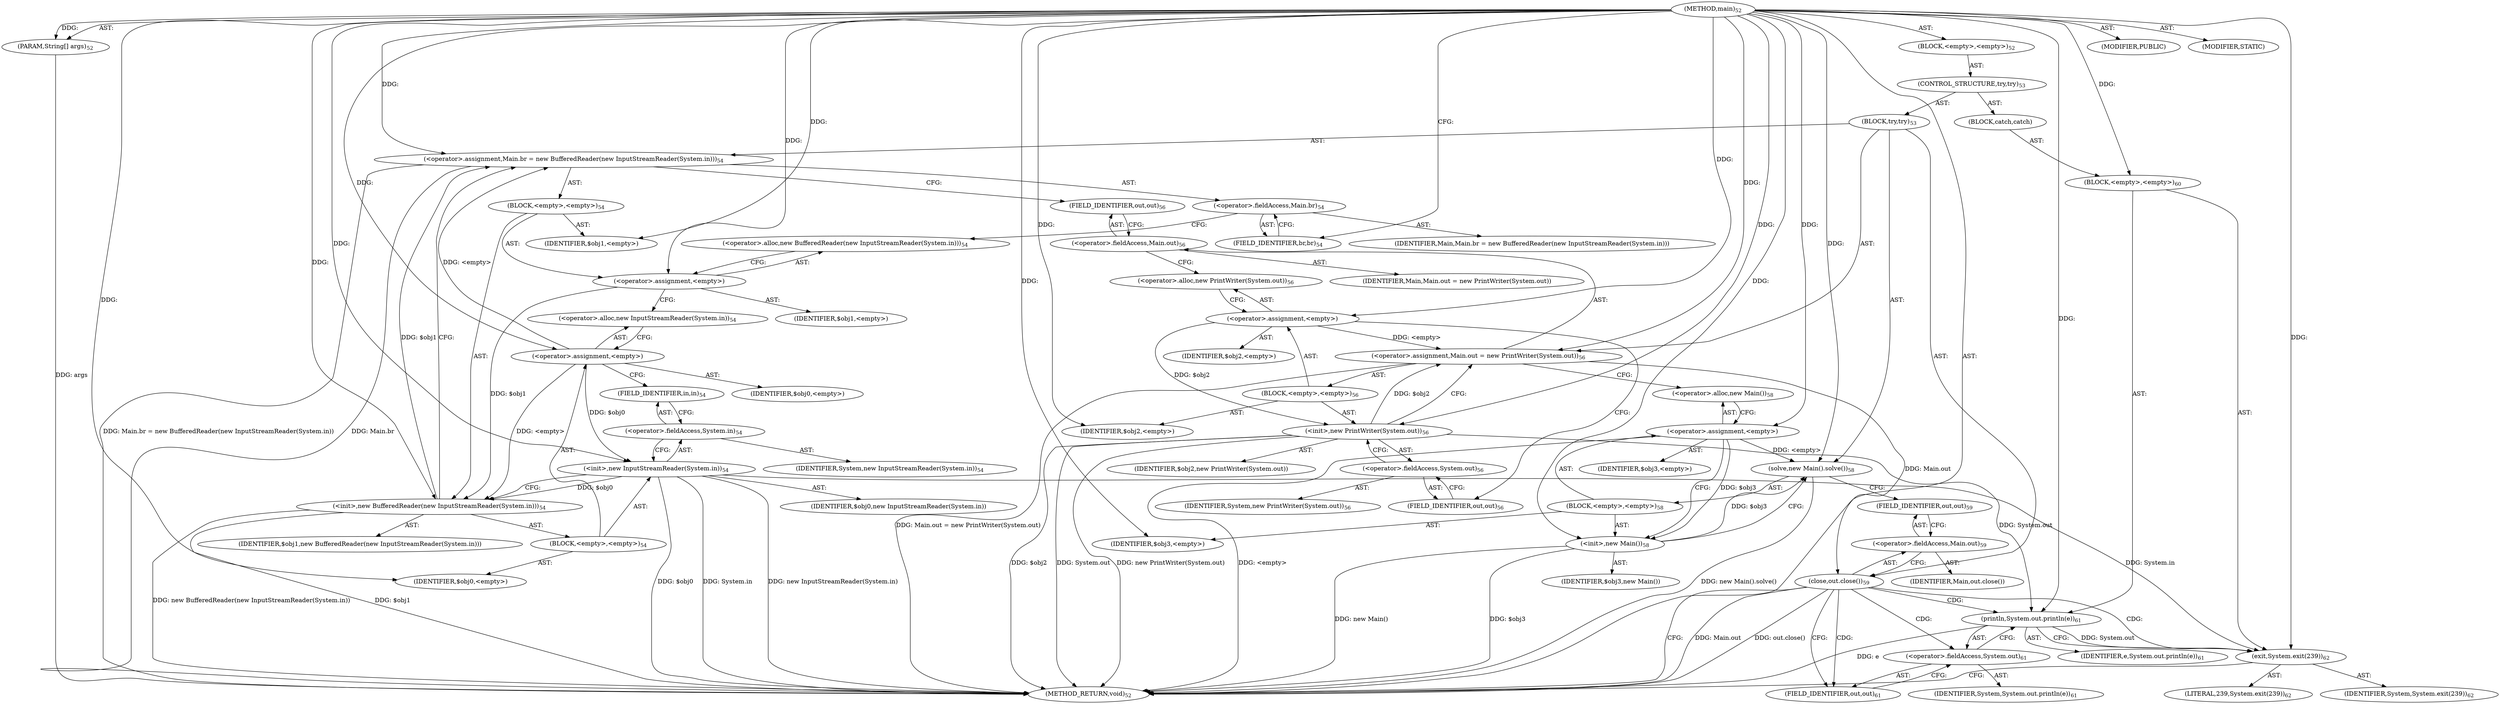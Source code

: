 digraph "main" {  
"105" [label = <(METHOD,main)<SUB>52</SUB>> ]
"106" [label = <(PARAM,String[] args)<SUB>52</SUB>> ]
"107" [label = <(BLOCK,&lt;empty&gt;,&lt;empty&gt;)<SUB>52</SUB>> ]
"108" [label = <(CONTROL_STRUCTURE,try,try)<SUB>53</SUB>> ]
"109" [label = <(BLOCK,try,try)<SUB>53</SUB>> ]
"110" [label = <(&lt;operator&gt;.assignment,Main.br = new BufferedReader(new InputStreamReader(System.in)))<SUB>54</SUB>> ]
"111" [label = <(&lt;operator&gt;.fieldAccess,Main.br)<SUB>54</SUB>> ]
"112" [label = <(IDENTIFIER,Main,Main.br = new BufferedReader(new InputStreamReader(System.in)))> ]
"113" [label = <(FIELD_IDENTIFIER,br,br)<SUB>54</SUB>> ]
"114" [label = <(BLOCK,&lt;empty&gt;,&lt;empty&gt;)<SUB>54</SUB>> ]
"115" [label = <(&lt;operator&gt;.assignment,&lt;empty&gt;)> ]
"116" [label = <(IDENTIFIER,$obj1,&lt;empty&gt;)> ]
"117" [label = <(&lt;operator&gt;.alloc,new BufferedReader(new InputStreamReader(System.in)))<SUB>54</SUB>> ]
"118" [label = <(&lt;init&gt;,new BufferedReader(new InputStreamReader(System.in)))<SUB>54</SUB>> ]
"119" [label = <(IDENTIFIER,$obj1,new BufferedReader(new InputStreamReader(System.in)))> ]
"120" [label = <(BLOCK,&lt;empty&gt;,&lt;empty&gt;)<SUB>54</SUB>> ]
"121" [label = <(&lt;operator&gt;.assignment,&lt;empty&gt;)> ]
"122" [label = <(IDENTIFIER,$obj0,&lt;empty&gt;)> ]
"123" [label = <(&lt;operator&gt;.alloc,new InputStreamReader(System.in))<SUB>54</SUB>> ]
"124" [label = <(&lt;init&gt;,new InputStreamReader(System.in))<SUB>54</SUB>> ]
"125" [label = <(IDENTIFIER,$obj0,new InputStreamReader(System.in))> ]
"126" [label = <(&lt;operator&gt;.fieldAccess,System.in)<SUB>54</SUB>> ]
"127" [label = <(IDENTIFIER,System,new InputStreamReader(System.in))<SUB>54</SUB>> ]
"128" [label = <(FIELD_IDENTIFIER,in,in)<SUB>54</SUB>> ]
"129" [label = <(IDENTIFIER,$obj0,&lt;empty&gt;)> ]
"130" [label = <(IDENTIFIER,$obj1,&lt;empty&gt;)> ]
"131" [label = <(&lt;operator&gt;.assignment,Main.out = new PrintWriter(System.out))<SUB>56</SUB>> ]
"132" [label = <(&lt;operator&gt;.fieldAccess,Main.out)<SUB>56</SUB>> ]
"133" [label = <(IDENTIFIER,Main,Main.out = new PrintWriter(System.out))> ]
"134" [label = <(FIELD_IDENTIFIER,out,out)<SUB>56</SUB>> ]
"135" [label = <(BLOCK,&lt;empty&gt;,&lt;empty&gt;)<SUB>56</SUB>> ]
"136" [label = <(&lt;operator&gt;.assignment,&lt;empty&gt;)> ]
"137" [label = <(IDENTIFIER,$obj2,&lt;empty&gt;)> ]
"138" [label = <(&lt;operator&gt;.alloc,new PrintWriter(System.out))<SUB>56</SUB>> ]
"139" [label = <(&lt;init&gt;,new PrintWriter(System.out))<SUB>56</SUB>> ]
"140" [label = <(IDENTIFIER,$obj2,new PrintWriter(System.out))> ]
"141" [label = <(&lt;operator&gt;.fieldAccess,System.out)<SUB>56</SUB>> ]
"142" [label = <(IDENTIFIER,System,new PrintWriter(System.out))<SUB>56</SUB>> ]
"143" [label = <(FIELD_IDENTIFIER,out,out)<SUB>56</SUB>> ]
"144" [label = <(IDENTIFIER,$obj2,&lt;empty&gt;)> ]
"145" [label = <(solve,new Main().solve())<SUB>58</SUB>> ]
"146" [label = <(BLOCK,&lt;empty&gt;,&lt;empty&gt;)<SUB>58</SUB>> ]
"147" [label = <(&lt;operator&gt;.assignment,&lt;empty&gt;)> ]
"148" [label = <(IDENTIFIER,$obj3,&lt;empty&gt;)> ]
"149" [label = <(&lt;operator&gt;.alloc,new Main())<SUB>58</SUB>> ]
"150" [label = <(&lt;init&gt;,new Main())<SUB>58</SUB>> ]
"151" [label = <(IDENTIFIER,$obj3,new Main())> ]
"152" [label = <(IDENTIFIER,$obj3,&lt;empty&gt;)> ]
"153" [label = <(close,out.close())<SUB>59</SUB>> ]
"154" [label = <(&lt;operator&gt;.fieldAccess,Main.out)<SUB>59</SUB>> ]
"155" [label = <(IDENTIFIER,Main,out.close())> ]
"156" [label = <(FIELD_IDENTIFIER,out,out)<SUB>59</SUB>> ]
"157" [label = <(BLOCK,catch,catch)> ]
"158" [label = <(BLOCK,&lt;empty&gt;,&lt;empty&gt;)<SUB>60</SUB>> ]
"159" [label = <(println,System.out.println(e))<SUB>61</SUB>> ]
"160" [label = <(&lt;operator&gt;.fieldAccess,System.out)<SUB>61</SUB>> ]
"161" [label = <(IDENTIFIER,System,System.out.println(e))<SUB>61</SUB>> ]
"162" [label = <(FIELD_IDENTIFIER,out,out)<SUB>61</SUB>> ]
"163" [label = <(IDENTIFIER,e,System.out.println(e))<SUB>61</SUB>> ]
"164" [label = <(exit,System.exit(239))<SUB>62</SUB>> ]
"165" [label = <(IDENTIFIER,System,System.exit(239))<SUB>62</SUB>> ]
"166" [label = <(LITERAL,239,System.exit(239))<SUB>62</SUB>> ]
"167" [label = <(MODIFIER,PUBLIC)> ]
"168" [label = <(MODIFIER,STATIC)> ]
"169" [label = <(METHOD_RETURN,void)<SUB>52</SUB>> ]
  "105" -> "106"  [ label = "AST: "] 
  "105" -> "107"  [ label = "AST: "] 
  "105" -> "167"  [ label = "AST: "] 
  "105" -> "168"  [ label = "AST: "] 
  "105" -> "169"  [ label = "AST: "] 
  "107" -> "108"  [ label = "AST: "] 
  "108" -> "109"  [ label = "AST: "] 
  "108" -> "157"  [ label = "AST: "] 
  "109" -> "110"  [ label = "AST: "] 
  "109" -> "131"  [ label = "AST: "] 
  "109" -> "145"  [ label = "AST: "] 
  "109" -> "153"  [ label = "AST: "] 
  "110" -> "111"  [ label = "AST: "] 
  "110" -> "114"  [ label = "AST: "] 
  "111" -> "112"  [ label = "AST: "] 
  "111" -> "113"  [ label = "AST: "] 
  "114" -> "115"  [ label = "AST: "] 
  "114" -> "118"  [ label = "AST: "] 
  "114" -> "130"  [ label = "AST: "] 
  "115" -> "116"  [ label = "AST: "] 
  "115" -> "117"  [ label = "AST: "] 
  "118" -> "119"  [ label = "AST: "] 
  "118" -> "120"  [ label = "AST: "] 
  "120" -> "121"  [ label = "AST: "] 
  "120" -> "124"  [ label = "AST: "] 
  "120" -> "129"  [ label = "AST: "] 
  "121" -> "122"  [ label = "AST: "] 
  "121" -> "123"  [ label = "AST: "] 
  "124" -> "125"  [ label = "AST: "] 
  "124" -> "126"  [ label = "AST: "] 
  "126" -> "127"  [ label = "AST: "] 
  "126" -> "128"  [ label = "AST: "] 
  "131" -> "132"  [ label = "AST: "] 
  "131" -> "135"  [ label = "AST: "] 
  "132" -> "133"  [ label = "AST: "] 
  "132" -> "134"  [ label = "AST: "] 
  "135" -> "136"  [ label = "AST: "] 
  "135" -> "139"  [ label = "AST: "] 
  "135" -> "144"  [ label = "AST: "] 
  "136" -> "137"  [ label = "AST: "] 
  "136" -> "138"  [ label = "AST: "] 
  "139" -> "140"  [ label = "AST: "] 
  "139" -> "141"  [ label = "AST: "] 
  "141" -> "142"  [ label = "AST: "] 
  "141" -> "143"  [ label = "AST: "] 
  "145" -> "146"  [ label = "AST: "] 
  "146" -> "147"  [ label = "AST: "] 
  "146" -> "150"  [ label = "AST: "] 
  "146" -> "152"  [ label = "AST: "] 
  "147" -> "148"  [ label = "AST: "] 
  "147" -> "149"  [ label = "AST: "] 
  "150" -> "151"  [ label = "AST: "] 
  "153" -> "154"  [ label = "AST: "] 
  "154" -> "155"  [ label = "AST: "] 
  "154" -> "156"  [ label = "AST: "] 
  "157" -> "158"  [ label = "AST: "] 
  "158" -> "159"  [ label = "AST: "] 
  "158" -> "164"  [ label = "AST: "] 
  "159" -> "160"  [ label = "AST: "] 
  "159" -> "163"  [ label = "AST: "] 
  "160" -> "161"  [ label = "AST: "] 
  "160" -> "162"  [ label = "AST: "] 
  "164" -> "165"  [ label = "AST: "] 
  "164" -> "166"  [ label = "AST: "] 
  "110" -> "134"  [ label = "CFG: "] 
  "131" -> "149"  [ label = "CFG: "] 
  "145" -> "156"  [ label = "CFG: "] 
  "153" -> "169"  [ label = "CFG: "] 
  "153" -> "162"  [ label = "CFG: "] 
  "111" -> "117"  [ label = "CFG: "] 
  "132" -> "138"  [ label = "CFG: "] 
  "154" -> "153"  [ label = "CFG: "] 
  "159" -> "164"  [ label = "CFG: "] 
  "164" -> "169"  [ label = "CFG: "] 
  "113" -> "111"  [ label = "CFG: "] 
  "115" -> "123"  [ label = "CFG: "] 
  "118" -> "110"  [ label = "CFG: "] 
  "134" -> "132"  [ label = "CFG: "] 
  "136" -> "143"  [ label = "CFG: "] 
  "139" -> "131"  [ label = "CFG: "] 
  "147" -> "150"  [ label = "CFG: "] 
  "150" -> "145"  [ label = "CFG: "] 
  "156" -> "154"  [ label = "CFG: "] 
  "160" -> "159"  [ label = "CFG: "] 
  "117" -> "115"  [ label = "CFG: "] 
  "138" -> "136"  [ label = "CFG: "] 
  "141" -> "139"  [ label = "CFG: "] 
  "149" -> "147"  [ label = "CFG: "] 
  "162" -> "160"  [ label = "CFG: "] 
  "121" -> "128"  [ label = "CFG: "] 
  "124" -> "118"  [ label = "CFG: "] 
  "143" -> "141"  [ label = "CFG: "] 
  "123" -> "121"  [ label = "CFG: "] 
  "126" -> "124"  [ label = "CFG: "] 
  "128" -> "126"  [ label = "CFG: "] 
  "105" -> "113"  [ label = "CFG: "] 
  "106" -> "169"  [ label = "DDG: args"] 
  "110" -> "169"  [ label = "DDG: Main.br"] 
  "118" -> "169"  [ label = "DDG: $obj1"] 
  "124" -> "169"  [ label = "DDG: $obj0"] 
  "124" -> "169"  [ label = "DDG: System.in"] 
  "124" -> "169"  [ label = "DDG: new InputStreamReader(System.in)"] 
  "118" -> "169"  [ label = "DDG: new BufferedReader(new InputStreamReader(System.in))"] 
  "110" -> "169"  [ label = "DDG: Main.br = new BufferedReader(new InputStreamReader(System.in))"] 
  "139" -> "169"  [ label = "DDG: $obj2"] 
  "139" -> "169"  [ label = "DDG: System.out"] 
  "139" -> "169"  [ label = "DDG: new PrintWriter(System.out)"] 
  "131" -> "169"  [ label = "DDG: Main.out = new PrintWriter(System.out)"] 
  "147" -> "169"  [ label = "DDG: &lt;empty&gt;"] 
  "150" -> "169"  [ label = "DDG: $obj3"] 
  "150" -> "169"  [ label = "DDG: new Main()"] 
  "145" -> "169"  [ label = "DDG: new Main().solve()"] 
  "153" -> "169"  [ label = "DDG: Main.out"] 
  "153" -> "169"  [ label = "DDG: out.close()"] 
  "159" -> "169"  [ label = "DDG: e"] 
  "105" -> "106"  [ label = "DDG: "] 
  "121" -> "110"  [ label = "DDG: &lt;empty&gt;"] 
  "118" -> "110"  [ label = "DDG: $obj1"] 
  "105" -> "110"  [ label = "DDG: "] 
  "136" -> "131"  [ label = "DDG: &lt;empty&gt;"] 
  "139" -> "131"  [ label = "DDG: $obj2"] 
  "105" -> "131"  [ label = "DDG: "] 
  "105" -> "158"  [ label = "DDG: "] 
  "147" -> "145"  [ label = "DDG: &lt;empty&gt;"] 
  "150" -> "145"  [ label = "DDG: $obj3"] 
  "105" -> "145"  [ label = "DDG: "] 
  "131" -> "153"  [ label = "DDG: Main.out"] 
  "105" -> "115"  [ label = "DDG: "] 
  "105" -> "130"  [ label = "DDG: "] 
  "105" -> "136"  [ label = "DDG: "] 
  "105" -> "144"  [ label = "DDG: "] 
  "105" -> "147"  [ label = "DDG: "] 
  "105" -> "152"  [ label = "DDG: "] 
  "139" -> "159"  [ label = "DDG: System.out"] 
  "105" -> "159"  [ label = "DDG: "] 
  "124" -> "164"  [ label = "DDG: System.in"] 
  "159" -> "164"  [ label = "DDG: System.out"] 
  "105" -> "164"  [ label = "DDG: "] 
  "115" -> "118"  [ label = "DDG: $obj1"] 
  "105" -> "118"  [ label = "DDG: "] 
  "121" -> "118"  [ label = "DDG: &lt;empty&gt;"] 
  "124" -> "118"  [ label = "DDG: $obj0"] 
  "136" -> "139"  [ label = "DDG: $obj2"] 
  "105" -> "139"  [ label = "DDG: "] 
  "147" -> "150"  [ label = "DDG: $obj3"] 
  "105" -> "150"  [ label = "DDG: "] 
  "105" -> "121"  [ label = "DDG: "] 
  "105" -> "129"  [ label = "DDG: "] 
  "121" -> "124"  [ label = "DDG: $obj0"] 
  "105" -> "124"  [ label = "DDG: "] 
  "153" -> "160"  [ label = "CDG: "] 
  "153" -> "159"  [ label = "CDG: "] 
  "153" -> "162"  [ label = "CDG: "] 
  "153" -> "164"  [ label = "CDG: "] 
}
